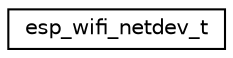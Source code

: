 digraph "Graphical Class Hierarchy"
{
 // LATEX_PDF_SIZE
  edge [fontname="Helvetica",fontsize="10",labelfontname="Helvetica",labelfontsize="10"];
  node [fontname="Helvetica",fontsize="10",shape=record];
  rankdir="LR";
  Node0 [label="esp_wifi_netdev_t",height=0.2,width=0.4,color="black", fillcolor="white", style="filled",URL="$structesp__wifi__netdev__t.html",tooltip="Device descriptor for ESP WiFi devices."];
}
